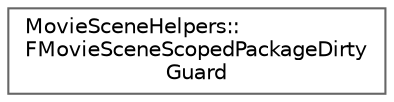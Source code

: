 digraph "Graphical Class Hierarchy"
{
 // INTERACTIVE_SVG=YES
 // LATEX_PDF_SIZE
  bgcolor="transparent";
  edge [fontname=Helvetica,fontsize=10,labelfontname=Helvetica,labelfontsize=10];
  node [fontname=Helvetica,fontsize=10,shape=box,height=0.2,width=0.4];
  rankdir="LR";
  Node0 [id="Node000000",label="MovieSceneHelpers::\lFMovieSceneScopedPackageDirty\lGuard",height=0.2,width=0.4,color="grey40", fillcolor="white", style="filled",URL="$d3/d8f/structMovieSceneHelpers_1_1FMovieSceneScopedPackageDirtyGuard.html",tooltip=" "];
}

